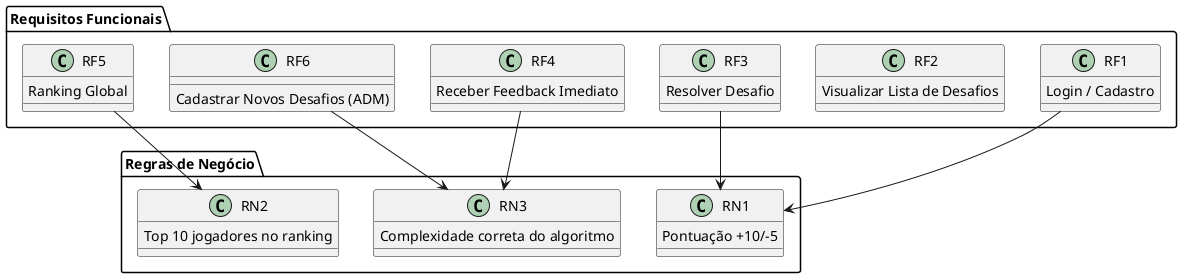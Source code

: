 @startuml
package "Requisitos Funcionais" {
  RF1 : Login / Cadastro
  RF2 : Visualizar Lista de Desafios
  RF3 : Resolver Desafio
  RF4 : Receber Feedback Imediato
  RF5 : Ranking Global
  RF6 : Cadastrar Novos Desafios (ADM)
}

package "Regras de Negócio" {
  RN1 : Pontuação +10/-5
  RN2 : Top 10 jogadores no ranking
  RN3 : Complexidade correta do algoritmo
}

RF1 --> RN1
RF3 --> RN1
RF5 --> RN2
RF6 --> RN3
RF4 --> RN3
@enduml
